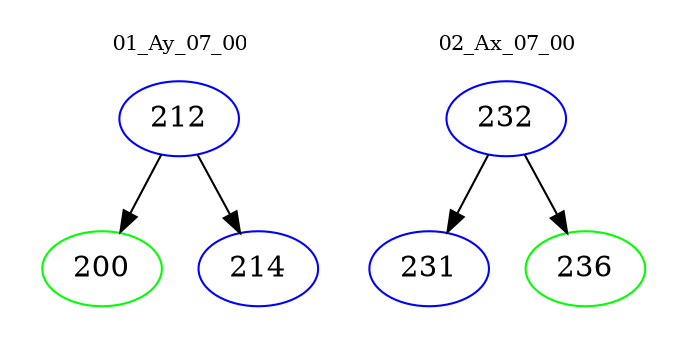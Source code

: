 digraph{
subgraph cluster_0 {
color = white
label = "01_Ay_07_00";
fontsize=10;
T0_212 [label="212", color="blue"]
T0_212 -> T0_200 [color="black"]
T0_200 [label="200", color="green"]
T0_212 -> T0_214 [color="black"]
T0_214 [label="214", color="blue"]
}
subgraph cluster_1 {
color = white
label = "02_Ax_07_00";
fontsize=10;
T1_232 [label="232", color="blue"]
T1_232 -> T1_231 [color="black"]
T1_231 [label="231", color="blue"]
T1_232 -> T1_236 [color="black"]
T1_236 [label="236", color="green"]
}
}
